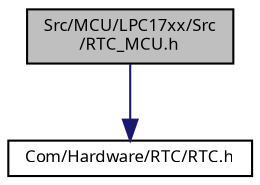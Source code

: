 digraph "Src/MCU/LPC17xx/Src/RTC_MCU.h"
{
  edge [fontname="Sans",fontsize="8",labelfontname="Sans",labelfontsize="8"];
  node [fontname="Sans",fontsize="8",shape=record];
  Node1 [label="Src/MCU/LPC17xx/Src\l/RTC_MCU.h",height=0.2,width=0.4,color="black", fillcolor="grey75", style="filled", fontcolor="black"];
  Node1 -> Node2 [color="midnightblue",fontsize="8",style="solid",fontname="Sans"];
  Node2 [label="Com/Hardware/RTC/RTC.h",height=0.2,width=0.4,color="black", fillcolor="white", style="filled",URL="$_r_t_c_8h.html"];
}
